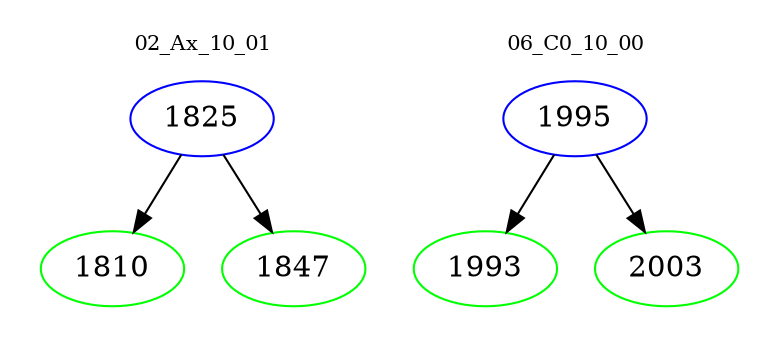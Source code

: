 digraph{
subgraph cluster_0 {
color = white
label = "02_Ax_10_01";
fontsize=10;
T0_1825 [label="1825", color="blue"]
T0_1825 -> T0_1810 [color="black"]
T0_1810 [label="1810", color="green"]
T0_1825 -> T0_1847 [color="black"]
T0_1847 [label="1847", color="green"]
}
subgraph cluster_1 {
color = white
label = "06_C0_10_00";
fontsize=10;
T1_1995 [label="1995", color="blue"]
T1_1995 -> T1_1993 [color="black"]
T1_1993 [label="1993", color="green"]
T1_1995 -> T1_2003 [color="black"]
T1_2003 [label="2003", color="green"]
}
}
